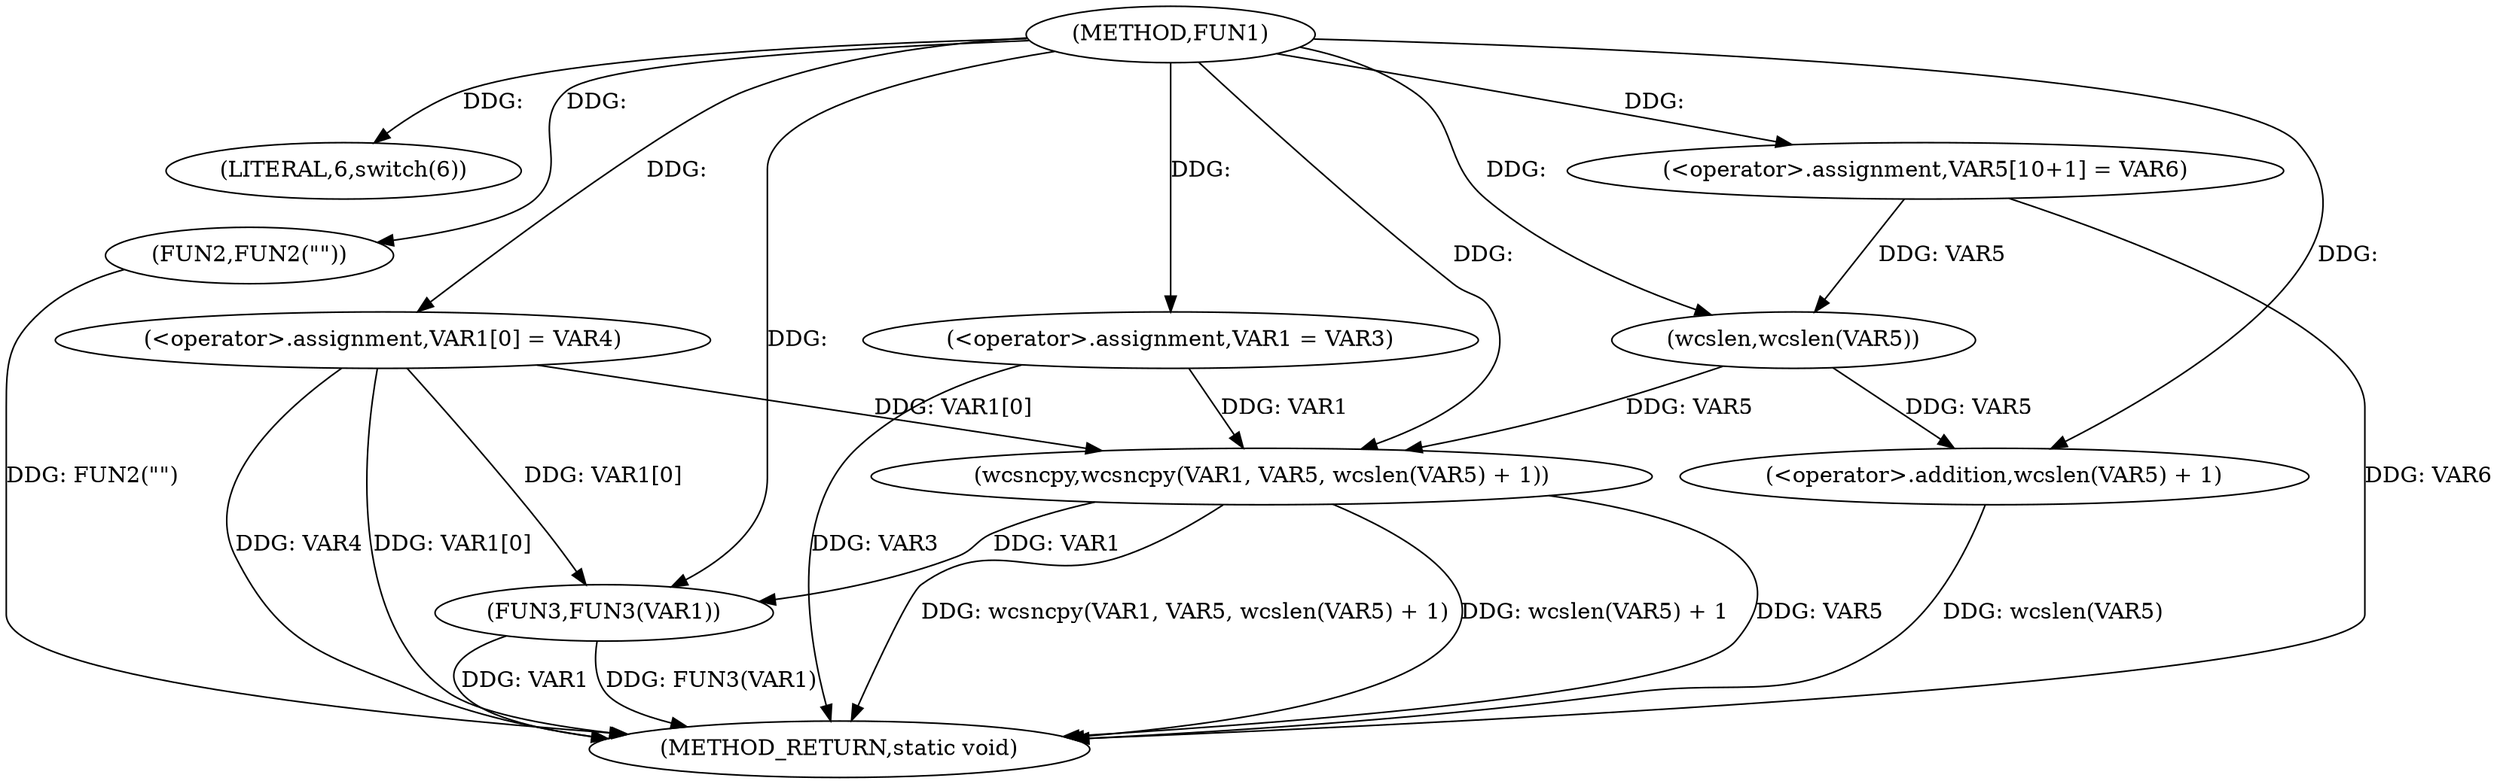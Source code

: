 digraph FUN1 {  
"1000100" [label = "(METHOD,FUN1)" ]
"1000136" [label = "(METHOD_RETURN,static void)" ]
"1000106" [label = "(LITERAL,6,switch(6))" ]
"1000109" [label = "(<operator>.assignment,VAR1 = VAR3)" ]
"1000112" [label = "(<operator>.assignment,VAR1[0] = VAR4)" ]
"1000119" [label = "(FUN2,FUN2(\"\"))" ]
"1000124" [label = "(<operator>.assignment,VAR5[10+1] = VAR6)" ]
"1000127" [label = "(wcsncpy,wcsncpy(VAR1, VAR5, wcslen(VAR5) + 1))" ]
"1000130" [label = "(<operator>.addition,wcslen(VAR5) + 1)" ]
"1000131" [label = "(wcslen,wcslen(VAR5))" ]
"1000134" [label = "(FUN3,FUN3(VAR1))" ]
  "1000127" -> "1000136"  [ label = "DDG: wcsncpy(VAR1, VAR5, wcslen(VAR5) + 1)"] 
  "1000119" -> "1000136"  [ label = "DDG: FUN2(\"\")"] 
  "1000127" -> "1000136"  [ label = "DDG: wcslen(VAR5) + 1"] 
  "1000124" -> "1000136"  [ label = "DDG: VAR6"] 
  "1000127" -> "1000136"  [ label = "DDG: VAR5"] 
  "1000134" -> "1000136"  [ label = "DDG: FUN3(VAR1)"] 
  "1000134" -> "1000136"  [ label = "DDG: VAR1"] 
  "1000112" -> "1000136"  [ label = "DDG: VAR1[0]"] 
  "1000109" -> "1000136"  [ label = "DDG: VAR3"] 
  "1000112" -> "1000136"  [ label = "DDG: VAR4"] 
  "1000130" -> "1000136"  [ label = "DDG: wcslen(VAR5)"] 
  "1000100" -> "1000106"  [ label = "DDG: "] 
  "1000100" -> "1000109"  [ label = "DDG: "] 
  "1000100" -> "1000112"  [ label = "DDG: "] 
  "1000100" -> "1000119"  [ label = "DDG: "] 
  "1000100" -> "1000124"  [ label = "DDG: "] 
  "1000112" -> "1000127"  [ label = "DDG: VAR1[0]"] 
  "1000109" -> "1000127"  [ label = "DDG: VAR1"] 
  "1000100" -> "1000127"  [ label = "DDG: "] 
  "1000131" -> "1000127"  [ label = "DDG: VAR5"] 
  "1000131" -> "1000130"  [ label = "DDG: VAR5"] 
  "1000124" -> "1000131"  [ label = "DDG: VAR5"] 
  "1000100" -> "1000131"  [ label = "DDG: "] 
  "1000100" -> "1000130"  [ label = "DDG: "] 
  "1000112" -> "1000134"  [ label = "DDG: VAR1[0]"] 
  "1000127" -> "1000134"  [ label = "DDG: VAR1"] 
  "1000100" -> "1000134"  [ label = "DDG: "] 
}

